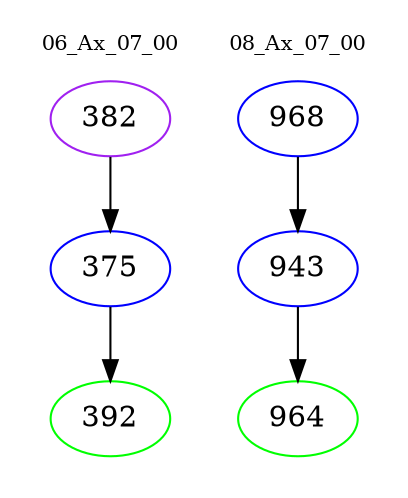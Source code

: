 digraph{
subgraph cluster_0 {
color = white
label = "06_Ax_07_00";
fontsize=10;
T0_382 [label="382", color="purple"]
T0_382 -> T0_375 [color="black"]
T0_375 [label="375", color="blue"]
T0_375 -> T0_392 [color="black"]
T0_392 [label="392", color="green"]
}
subgraph cluster_1 {
color = white
label = "08_Ax_07_00";
fontsize=10;
T1_968 [label="968", color="blue"]
T1_968 -> T1_943 [color="black"]
T1_943 [label="943", color="blue"]
T1_943 -> T1_964 [color="black"]
T1_964 [label="964", color="green"]
}
}
